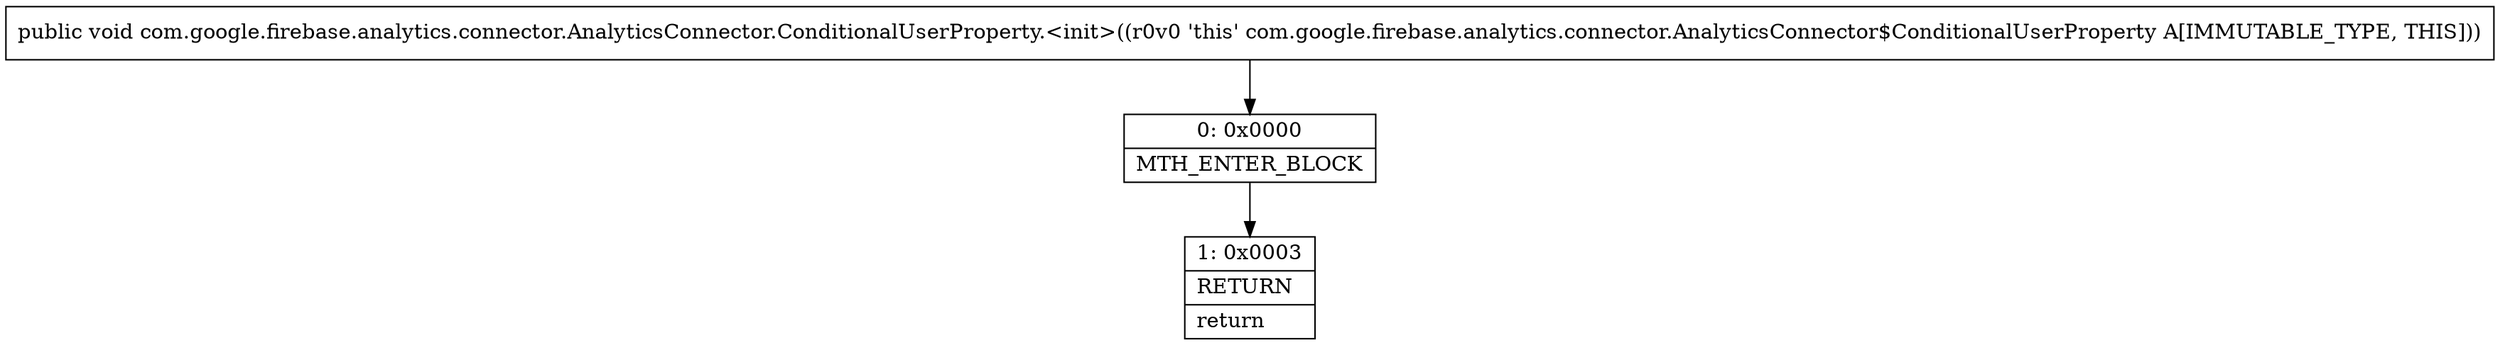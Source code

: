 digraph "CFG forcom.google.firebase.analytics.connector.AnalyticsConnector.ConditionalUserProperty.\<init\>()V" {
Node_0 [shape=record,label="{0\:\ 0x0000|MTH_ENTER_BLOCK\l}"];
Node_1 [shape=record,label="{1\:\ 0x0003|RETURN\l|return\l}"];
MethodNode[shape=record,label="{public void com.google.firebase.analytics.connector.AnalyticsConnector.ConditionalUserProperty.\<init\>((r0v0 'this' com.google.firebase.analytics.connector.AnalyticsConnector$ConditionalUserProperty A[IMMUTABLE_TYPE, THIS])) }"];
MethodNode -> Node_0;
Node_0 -> Node_1;
}


